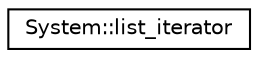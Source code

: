 digraph G
{
  edge [fontname="Helvetica",fontsize="10",labelfontname="Helvetica",labelfontsize="10"];
  node [fontname="Helvetica",fontsize="10",shape=record];
  rankdir="LR";
  Node1 [label="System::list_iterator",height=0.2,width=0.4,color="black", fillcolor="white", style="filled",URL="$class_system_1_1list__iterator.html"];
}

